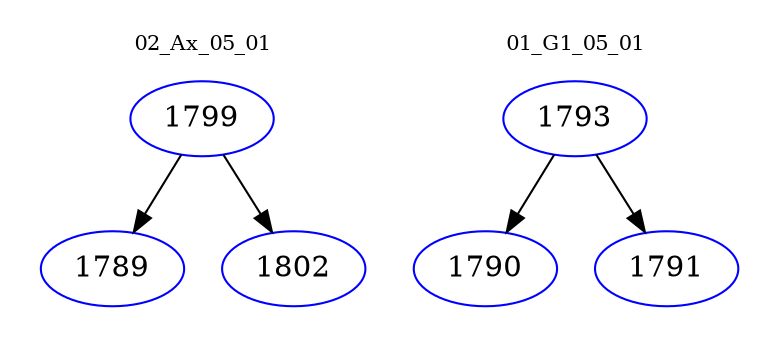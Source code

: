 digraph{
subgraph cluster_0 {
color = white
label = "02_Ax_05_01";
fontsize=10;
T0_1799 [label="1799", color="blue"]
T0_1799 -> T0_1789 [color="black"]
T0_1789 [label="1789", color="blue"]
T0_1799 -> T0_1802 [color="black"]
T0_1802 [label="1802", color="blue"]
}
subgraph cluster_1 {
color = white
label = "01_G1_05_01";
fontsize=10;
T1_1793 [label="1793", color="blue"]
T1_1793 -> T1_1790 [color="black"]
T1_1790 [label="1790", color="blue"]
T1_1793 -> T1_1791 [color="black"]
T1_1791 [label="1791", color="blue"]
}
}
